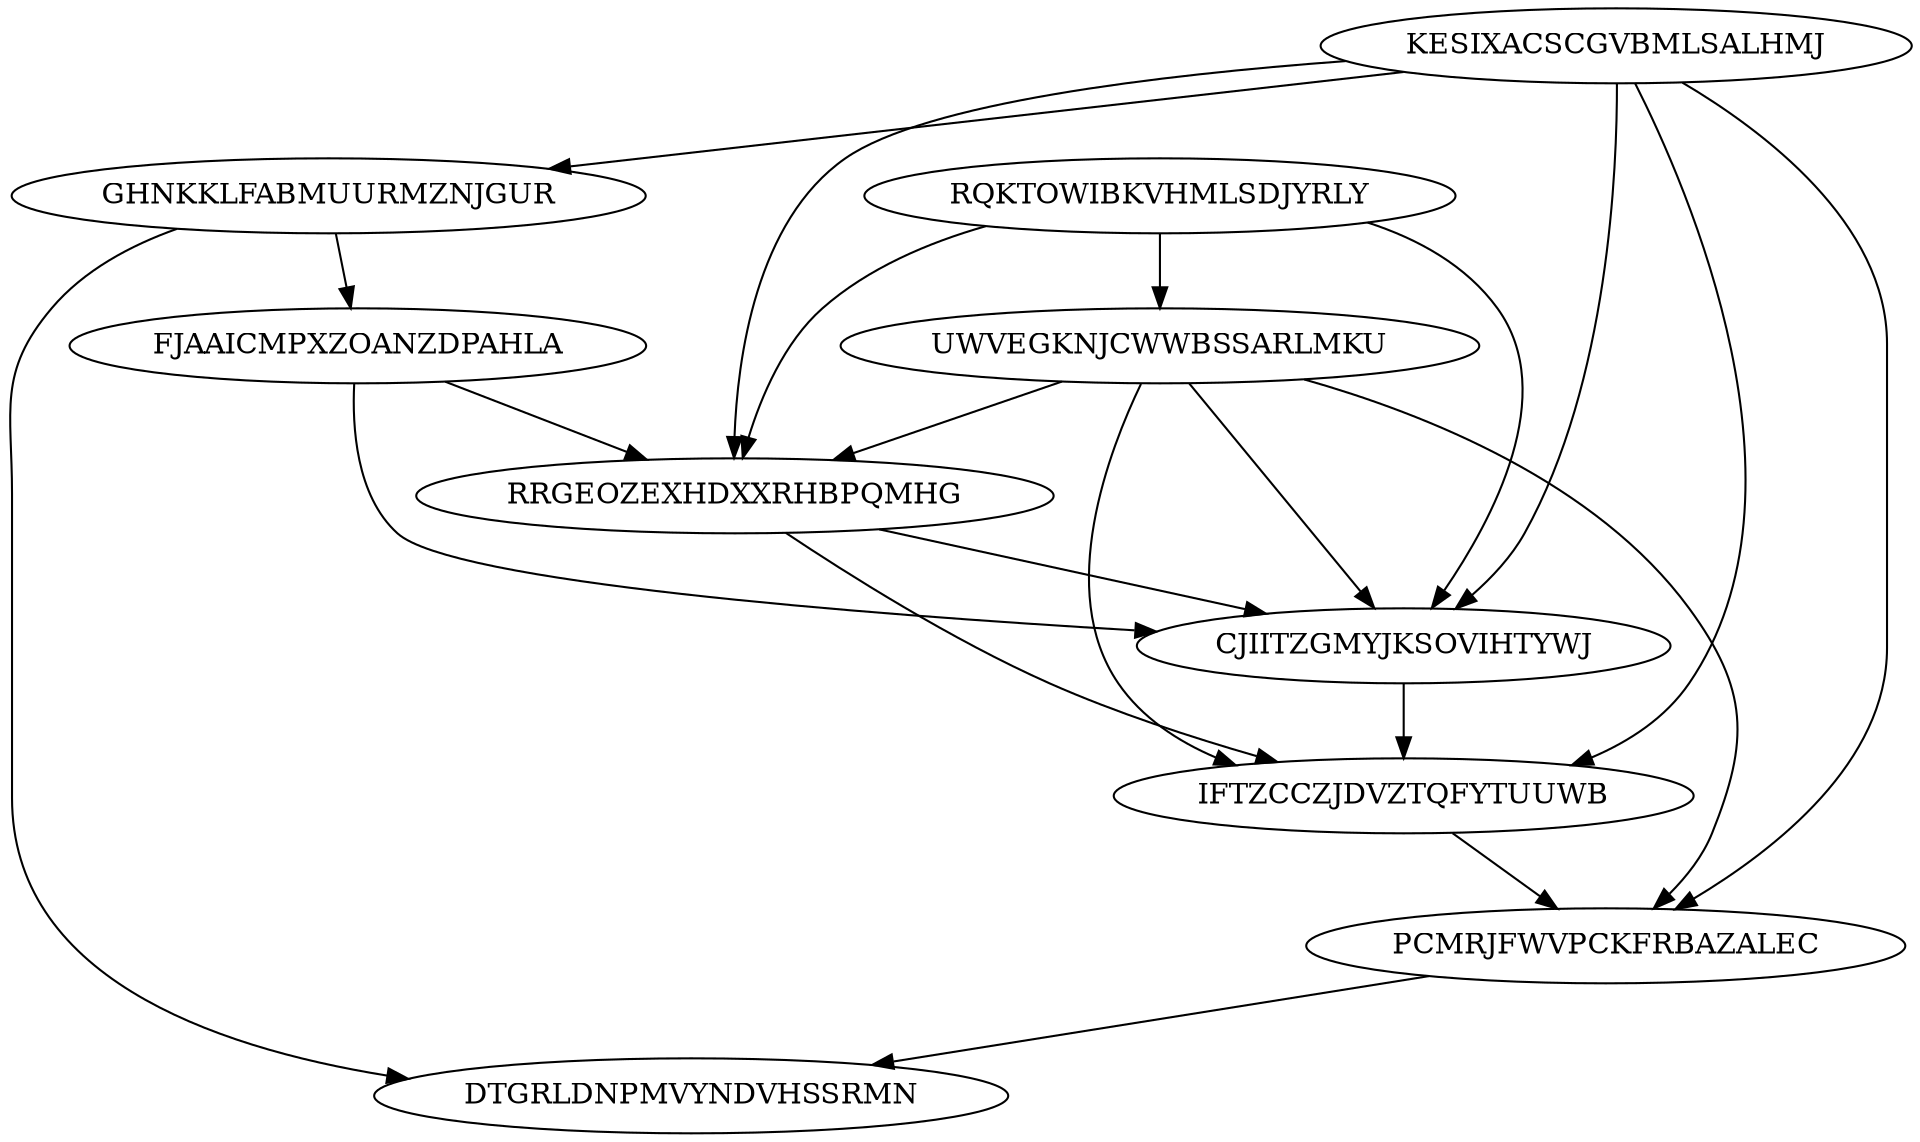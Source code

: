 digraph "N10M21" {
	KESIXACSCGVBMLSALHMJ			[Weight=10, Start=0, Processor=1];
	RQKTOWIBKVHMLSDJYRLY			[Weight=13, Start=0, Processor=2];
	GHNKKLFABMUURMZNJGUR			[Weight=17, Start=10, Processor=1];
	FJAAICMPXZOANZDPAHLA			[Weight=10, Start=27, Processor=1];
	UWVEGKNJCWWBSSARLMKU			[Weight=14, Start=13, Processor=2];
	RRGEOZEXHDXXRHBPQMHG			[Weight=20, Start=46, Processor=1];
	CJIITZGMYJKSOVIHTYWJ			[Weight=19, Start=66, Processor=1];
	IFTZCCZJDVZTQFYTUUWB			[Weight=20, Start=85, Processor=1];
	PCMRJFWVPCKFRBAZALEC			[Weight=13, Start=105, Processor=1];
	DTGRLDNPMVYNDVHSSRMN			[Weight=16, Start=118, Processor=1];
	UWVEGKNJCWWBSSARLMKU -> CJIITZGMYJKSOVIHTYWJ		[Weight=20];
	PCMRJFWVPCKFRBAZALEC -> DTGRLDNPMVYNDVHSSRMN		[Weight=14];
	IFTZCCZJDVZTQFYTUUWB -> PCMRJFWVPCKFRBAZALEC		[Weight=16];
	GHNKKLFABMUURMZNJGUR -> DTGRLDNPMVYNDVHSSRMN		[Weight=15];
	RQKTOWIBKVHMLSDJYRLY -> UWVEGKNJCWWBSSARLMKU		[Weight=17];
	CJIITZGMYJKSOVIHTYWJ -> IFTZCCZJDVZTQFYTUUWB		[Weight=15];
	RQKTOWIBKVHMLSDJYRLY -> RRGEOZEXHDXXRHBPQMHG		[Weight=18];
	FJAAICMPXZOANZDPAHLA -> RRGEOZEXHDXXRHBPQMHG		[Weight=18];
	UWVEGKNJCWWBSSARLMKU -> IFTZCCZJDVZTQFYTUUWB		[Weight=14];
	KESIXACSCGVBMLSALHMJ -> IFTZCCZJDVZTQFYTUUWB		[Weight=12];
	RRGEOZEXHDXXRHBPQMHG -> CJIITZGMYJKSOVIHTYWJ		[Weight=13];
	RRGEOZEXHDXXRHBPQMHG -> IFTZCCZJDVZTQFYTUUWB		[Weight=20];
	GHNKKLFABMUURMZNJGUR -> FJAAICMPXZOANZDPAHLA		[Weight=16];
	KESIXACSCGVBMLSALHMJ -> GHNKKLFABMUURMZNJGUR		[Weight=10];
	KESIXACSCGVBMLSALHMJ -> PCMRJFWVPCKFRBAZALEC		[Weight=13];
	KESIXACSCGVBMLSALHMJ -> RRGEOZEXHDXXRHBPQMHG		[Weight=18];
	FJAAICMPXZOANZDPAHLA -> CJIITZGMYJKSOVIHTYWJ		[Weight=10];
	RQKTOWIBKVHMLSDJYRLY -> CJIITZGMYJKSOVIHTYWJ		[Weight=11];
	KESIXACSCGVBMLSALHMJ -> CJIITZGMYJKSOVIHTYWJ		[Weight=17];
	UWVEGKNJCWWBSSARLMKU -> PCMRJFWVPCKFRBAZALEC		[Weight=20];
	UWVEGKNJCWWBSSARLMKU -> RRGEOZEXHDXXRHBPQMHG		[Weight=19];
}
